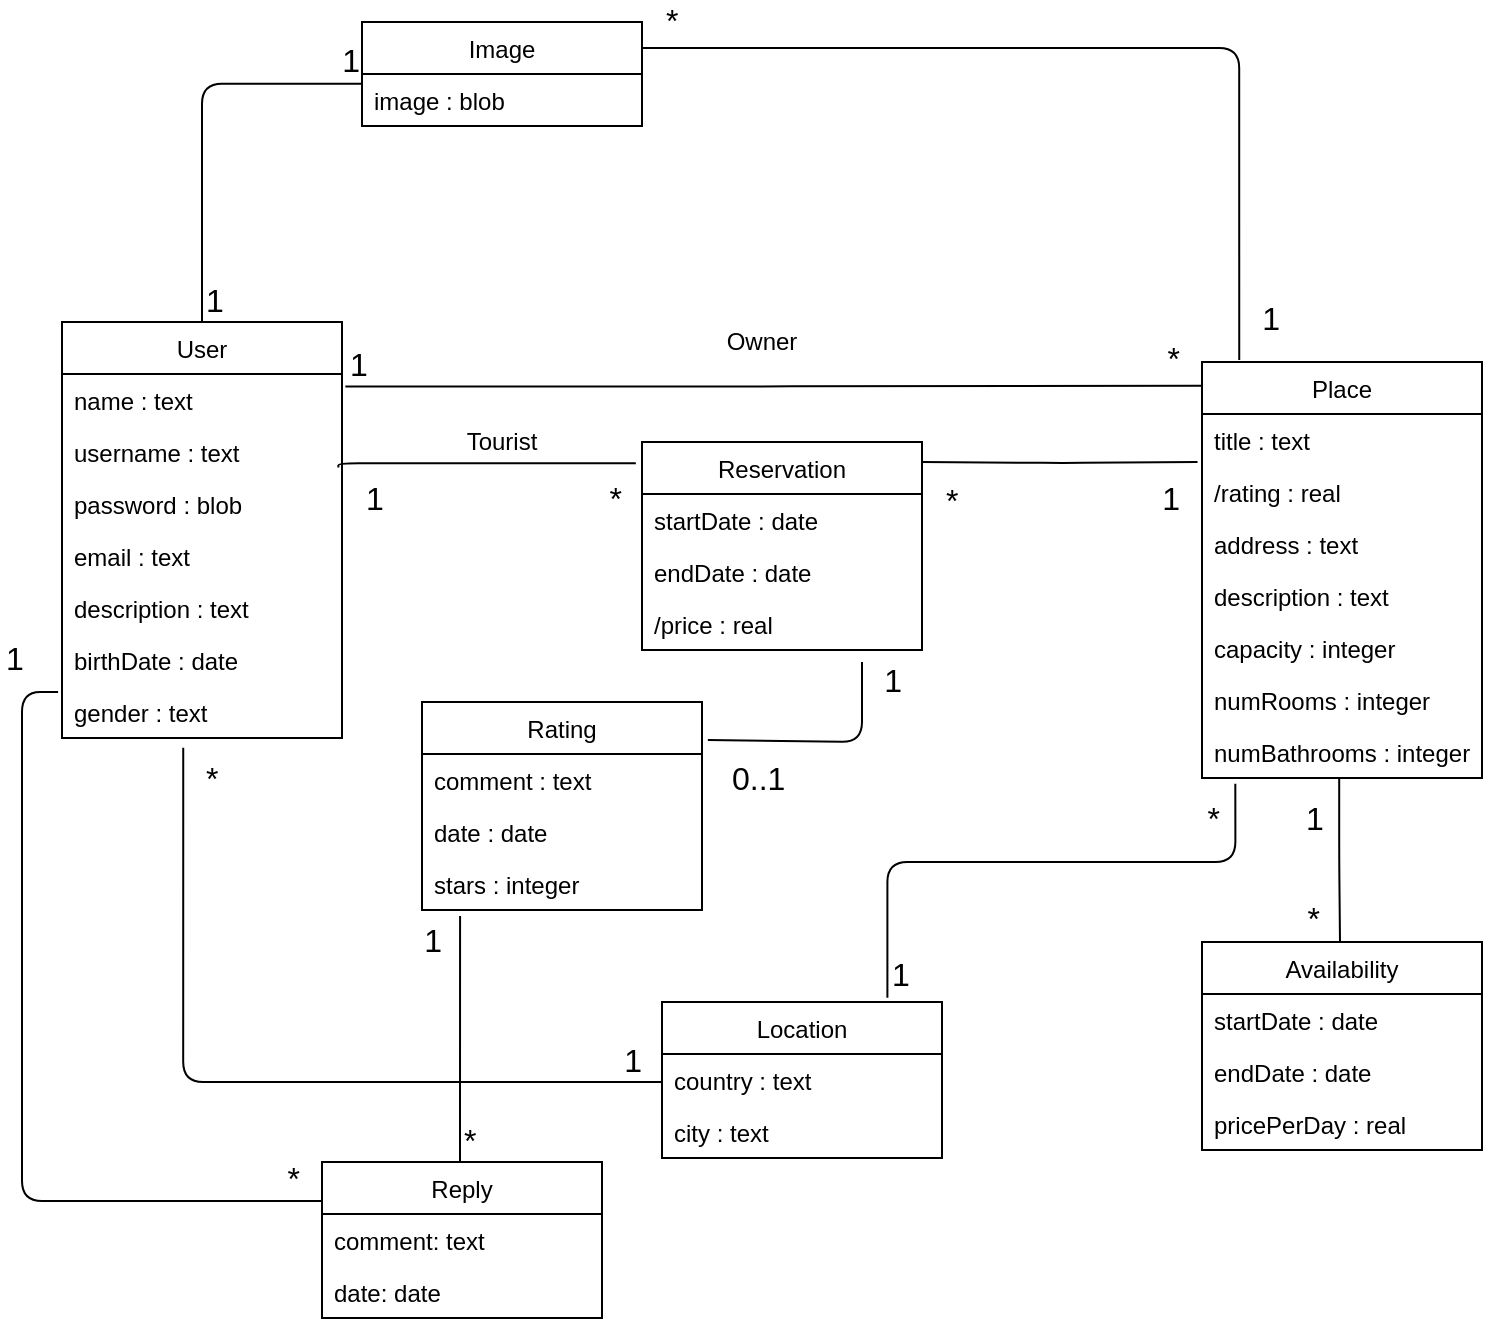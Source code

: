 <mxfile version="12.1.9" type="device" pages="1"><diagram id="4ppBlRzfOPVeNiY8WvsC" name="Page-1"><mxGraphModel dx="946" dy="646" grid="1" gridSize="10" guides="1" tooltips="1" connect="1" arrows="1" fold="1" page="1" pageScale="1" pageWidth="827" pageHeight="1169" math="0" shadow="0"><root><mxCell id="0"/><mxCell id="1" parent="0"/><mxCell id="IFhh4lvT1nZtadsMKCIc-1" value="User" style="swimlane;fontStyle=0;childLayout=stackLayout;horizontal=1;startSize=26;fillColor=none;horizontalStack=0;resizeParent=1;resizeParentMax=0;resizeLast=0;collapsible=1;marginBottom=0;" vertex="1" parent="1"><mxGeometry x="50" y="220" width="140" height="208" as="geometry"/></mxCell><mxCell id="IFhh4lvT1nZtadsMKCIc-2" value="name : text" style="text;strokeColor=none;fillColor=none;align=left;verticalAlign=top;spacingLeft=4;spacingRight=4;overflow=hidden;rotatable=0;points=[[0,0.5],[1,0.5]];portConstraint=eastwest;" vertex="1" parent="IFhh4lvT1nZtadsMKCIc-1"><mxGeometry y="26" width="140" height="26" as="geometry"/></mxCell><mxCell id="IFhh4lvT1nZtadsMKCIc-3" value="username : text" style="text;strokeColor=none;fillColor=none;align=left;verticalAlign=top;spacingLeft=4;spacingRight=4;overflow=hidden;rotatable=0;points=[[0,0.5],[1,0.5]];portConstraint=eastwest;" vertex="1" parent="IFhh4lvT1nZtadsMKCIc-1"><mxGeometry y="52" width="140" height="26" as="geometry"/></mxCell><mxCell id="IFhh4lvT1nZtadsMKCIc-4" value="password : blob" style="text;strokeColor=none;fillColor=none;align=left;verticalAlign=top;spacingLeft=4;spacingRight=4;overflow=hidden;rotatable=0;points=[[0,0.5],[1,0.5]];portConstraint=eastwest;" vertex="1" parent="IFhh4lvT1nZtadsMKCIc-1"><mxGeometry y="78" width="140" height="26" as="geometry"/></mxCell><mxCell id="IFhh4lvT1nZtadsMKCIc-10" value="email : text" style="text;strokeColor=none;fillColor=none;align=left;verticalAlign=top;spacingLeft=4;spacingRight=4;overflow=hidden;rotatable=0;points=[[0,0.5],[1,0.5]];portConstraint=eastwest;" vertex="1" parent="IFhh4lvT1nZtadsMKCIc-1"><mxGeometry y="104" width="140" height="26" as="geometry"/></mxCell><mxCell id="IFhh4lvT1nZtadsMKCIc-11" value="description : text" style="text;strokeColor=none;fillColor=none;align=left;verticalAlign=top;spacingLeft=4;spacingRight=4;overflow=hidden;rotatable=0;points=[[0,0.5],[1,0.5]];portConstraint=eastwest;" vertex="1" parent="IFhh4lvT1nZtadsMKCIc-1"><mxGeometry y="130" width="140" height="26" as="geometry"/></mxCell><mxCell id="IFhh4lvT1nZtadsMKCIc-12" value="birthDate : date" style="text;strokeColor=none;fillColor=none;align=left;verticalAlign=top;spacingLeft=4;spacingRight=4;overflow=hidden;rotatable=0;points=[[0,0.5],[1,0.5]];portConstraint=eastwest;" vertex="1" parent="IFhh4lvT1nZtadsMKCIc-1"><mxGeometry y="156" width="140" height="26" as="geometry"/></mxCell><mxCell id="IFhh4lvT1nZtadsMKCIc-18" value="gender : text" style="text;strokeColor=none;fillColor=none;align=left;verticalAlign=top;spacingLeft=4;spacingRight=4;overflow=hidden;rotatable=0;points=[[0,0.5],[1,0.5]];portConstraint=eastwest;" vertex="1" parent="IFhh4lvT1nZtadsMKCIc-1"><mxGeometry y="182" width="140" height="26" as="geometry"/></mxCell><mxCell id="IFhh4lvT1nZtadsMKCIc-14" value="Place" style="swimlane;fontStyle=0;childLayout=stackLayout;horizontal=1;startSize=26;fillColor=none;horizontalStack=0;resizeParent=1;resizeParentMax=0;resizeLast=0;collapsible=1;marginBottom=0;" vertex="1" parent="1"><mxGeometry x="620" y="240" width="140" height="208" as="geometry"/></mxCell><mxCell id="IFhh4lvT1nZtadsMKCIc-15" value="title : text" style="text;strokeColor=none;fillColor=none;align=left;verticalAlign=top;spacingLeft=4;spacingRight=4;overflow=hidden;rotatable=0;points=[[0,0.5],[1,0.5]];portConstraint=eastwest;" vertex="1" parent="IFhh4lvT1nZtadsMKCIc-14"><mxGeometry y="26" width="140" height="26" as="geometry"/></mxCell><mxCell id="IFhh4lvT1nZtadsMKCIc-17" value="/rating : real " style="text;strokeColor=none;fillColor=none;align=left;verticalAlign=top;spacingLeft=4;spacingRight=4;overflow=hidden;rotatable=0;points=[[0,0.5],[1,0.5]];portConstraint=eastwest;" vertex="1" parent="IFhh4lvT1nZtadsMKCIc-14"><mxGeometry y="52" width="140" height="26" as="geometry"/></mxCell><mxCell id="IFhh4lvT1nZtadsMKCIc-32" value="address : text" style="text;strokeColor=none;fillColor=none;align=left;verticalAlign=top;spacingLeft=4;spacingRight=4;overflow=hidden;rotatable=0;points=[[0,0.5],[1,0.5]];portConstraint=eastwest;" vertex="1" parent="IFhh4lvT1nZtadsMKCIc-14"><mxGeometry y="78" width="140" height="26" as="geometry"/></mxCell><mxCell id="IFhh4lvT1nZtadsMKCIc-33" value="description : text" style="text;strokeColor=none;fillColor=none;align=left;verticalAlign=top;spacingLeft=4;spacingRight=4;overflow=hidden;rotatable=0;points=[[0,0.5],[1,0.5]];portConstraint=eastwest;" vertex="1" parent="IFhh4lvT1nZtadsMKCIc-14"><mxGeometry y="104" width="140" height="26" as="geometry"/></mxCell><mxCell id="IFhh4lvT1nZtadsMKCIc-70" value="capacity : integer" style="text;strokeColor=none;fillColor=none;align=left;verticalAlign=top;spacingLeft=4;spacingRight=4;overflow=hidden;rotatable=0;points=[[0,0.5],[1,0.5]];portConstraint=eastwest;" vertex="1" parent="IFhh4lvT1nZtadsMKCIc-14"><mxGeometry y="130" width="140" height="26" as="geometry"/></mxCell><mxCell id="IFhh4lvT1nZtadsMKCIc-71" value="numRooms : integer" style="text;strokeColor=none;fillColor=none;align=left;verticalAlign=top;spacingLeft=4;spacingRight=4;overflow=hidden;rotatable=0;points=[[0,0.5],[1,0.5]];portConstraint=eastwest;" vertex="1" parent="IFhh4lvT1nZtadsMKCIc-14"><mxGeometry y="156" width="140" height="26" as="geometry"/></mxCell><mxCell id="IFhh4lvT1nZtadsMKCIc-72" value="numBathrooms : integer" style="text;strokeColor=none;fillColor=none;align=left;verticalAlign=top;spacingLeft=4;spacingRight=4;overflow=hidden;rotatable=0;points=[[0,0.5],[1,0.5]];portConstraint=eastwest;" vertex="1" parent="IFhh4lvT1nZtadsMKCIc-14"><mxGeometry y="182" width="140" height="26" as="geometry"/></mxCell><mxCell id="IFhh4lvT1nZtadsMKCIc-20" value="Location" style="swimlane;fontStyle=0;childLayout=stackLayout;horizontal=1;startSize=26;fillColor=none;horizontalStack=0;resizeParent=1;resizeParentMax=0;resizeLast=0;collapsible=1;marginBottom=0;" vertex="1" parent="1"><mxGeometry x="350" y="560" width="140" height="78" as="geometry"/></mxCell><mxCell id="IFhh4lvT1nZtadsMKCIc-21" value="country : text" style="text;strokeColor=none;fillColor=none;align=left;verticalAlign=top;spacingLeft=4;spacingRight=4;overflow=hidden;rotatable=0;points=[[0,0.5],[1,0.5]];portConstraint=eastwest;" vertex="1" parent="IFhh4lvT1nZtadsMKCIc-20"><mxGeometry y="26" width="140" height="26" as="geometry"/></mxCell><mxCell id="IFhh4lvT1nZtadsMKCIc-22" value="city : text" style="text;strokeColor=none;fillColor=none;align=left;verticalAlign=top;spacingLeft=4;spacingRight=4;overflow=hidden;rotatable=0;points=[[0,0.5],[1,0.5]];portConstraint=eastwest;" vertex="1" parent="IFhh4lvT1nZtadsMKCIc-20"><mxGeometry y="52" width="140" height="26" as="geometry"/></mxCell><mxCell id="IFhh4lvT1nZtadsMKCIc-24" value="Image" style="swimlane;fontStyle=0;childLayout=stackLayout;horizontal=1;startSize=26;fillColor=none;horizontalStack=0;resizeParent=1;resizeParentMax=0;resizeLast=0;collapsible=1;marginBottom=0;" vertex="1" parent="1"><mxGeometry x="200" y="70" width="140" height="52" as="geometry"/></mxCell><mxCell id="IFhh4lvT1nZtadsMKCIc-25" value="image : blob" style="text;strokeColor=none;fillColor=none;align=left;verticalAlign=top;spacingLeft=4;spacingRight=4;overflow=hidden;rotatable=0;points=[[0,0.5],[1,0.5]];portConstraint=eastwest;" vertex="1" parent="IFhh4lvT1nZtadsMKCIc-24"><mxGeometry y="26" width="140" height="26" as="geometry"/></mxCell><mxCell id="IFhh4lvT1nZtadsMKCIc-40" value="Availability" style="swimlane;fontStyle=0;childLayout=stackLayout;horizontal=1;startSize=26;fillColor=none;horizontalStack=0;resizeParent=1;resizeParentMax=0;resizeLast=0;collapsible=1;marginBottom=0;" vertex="1" parent="1"><mxGeometry x="620" y="530" width="140" height="104" as="geometry"/></mxCell><mxCell id="IFhh4lvT1nZtadsMKCIc-44" value="startDate : date" style="text;strokeColor=none;fillColor=none;align=left;verticalAlign=top;spacingLeft=4;spacingRight=4;overflow=hidden;rotatable=0;points=[[0,0.5],[1,0.5]];portConstraint=eastwest;" vertex="1" parent="IFhh4lvT1nZtadsMKCIc-40"><mxGeometry y="26" width="140" height="26" as="geometry"/></mxCell><mxCell id="IFhh4lvT1nZtadsMKCIc-45" value="endDate : date" style="text;strokeColor=none;fillColor=none;align=left;verticalAlign=top;spacingLeft=4;spacingRight=4;overflow=hidden;rotatable=0;points=[[0,0.5],[1,0.5]];portConstraint=eastwest;" vertex="1" parent="IFhh4lvT1nZtadsMKCIc-40"><mxGeometry y="52" width="140" height="26" as="geometry"/></mxCell><mxCell id="IFhh4lvT1nZtadsMKCIc-49" value="pricePerDay : real" style="text;strokeColor=none;fillColor=none;align=left;verticalAlign=top;spacingLeft=4;spacingRight=4;overflow=hidden;rotatable=0;points=[[0,0.5],[1,0.5]];portConstraint=eastwest;" vertex="1" parent="IFhh4lvT1nZtadsMKCIc-40"><mxGeometry y="78" width="140" height="26" as="geometry"/></mxCell><mxCell id="IFhh4lvT1nZtadsMKCIc-50" value="Rating" style="swimlane;fontStyle=0;childLayout=stackLayout;horizontal=1;startSize=26;fillColor=none;horizontalStack=0;resizeParent=1;resizeParentMax=0;resizeLast=0;collapsible=1;marginBottom=0;" vertex="1" parent="1"><mxGeometry x="230" y="410" width="140" height="104" as="geometry"/></mxCell><mxCell id="IFhh4lvT1nZtadsMKCIc-51" value="comment : text" style="text;strokeColor=none;fillColor=none;align=left;verticalAlign=top;spacingLeft=4;spacingRight=4;overflow=hidden;rotatable=0;points=[[0,0.5],[1,0.5]];portConstraint=eastwest;" vertex="1" parent="IFhh4lvT1nZtadsMKCIc-50"><mxGeometry y="26" width="140" height="26" as="geometry"/></mxCell><mxCell id="IFhh4lvT1nZtadsMKCIc-54" value="date : date" style="text;strokeColor=none;fillColor=none;align=left;verticalAlign=top;spacingLeft=4;spacingRight=4;overflow=hidden;rotatable=0;points=[[0,0.5],[1,0.5]];portConstraint=eastwest;" vertex="1" parent="IFhh4lvT1nZtadsMKCIc-50"><mxGeometry y="52" width="140" height="26" as="geometry"/></mxCell><mxCell id="IFhh4lvT1nZtadsMKCIc-103" value="stars : integer" style="text;strokeColor=none;fillColor=none;align=left;verticalAlign=top;spacingLeft=4;spacingRight=4;overflow=hidden;rotatable=0;points=[[0,0.5],[1,0.5]];portConstraint=eastwest;" vertex="1" parent="IFhh4lvT1nZtadsMKCIc-50"><mxGeometry y="78" width="140" height="26" as="geometry"/></mxCell><mxCell id="IFhh4lvT1nZtadsMKCIc-55" value="" style="endArrow=none;html=1;edgeStyle=orthogonalEdgeStyle;entryX=-0.002;entryY=0.057;entryDx=0;entryDy=0;entryPerimeter=0;exitX=1.012;exitY=0.24;exitDx=0;exitDy=0;exitPerimeter=0;" edge="1" parent="1" source="IFhh4lvT1nZtadsMKCIc-2" target="IFhh4lvT1nZtadsMKCIc-14"><mxGeometry relative="1" as="geometry"><mxPoint x="190" y="190" as="sourcePoint"/><mxPoint x="350" y="190" as="targetPoint"/></mxGeometry></mxCell><mxCell id="IFhh4lvT1nZtadsMKCIc-56" value="&lt;font style=&quot;font-size: 16px&quot;&gt;1&lt;/font&gt;" style="resizable=0;html=1;align=left;verticalAlign=bottom;labelBackgroundColor=#ffffff;fontSize=10;" connectable="0" vertex="1" parent="IFhh4lvT1nZtadsMKCIc-55"><mxGeometry x="-1" relative="1" as="geometry"/></mxCell><mxCell id="IFhh4lvT1nZtadsMKCIc-57" value="&lt;font style=&quot;font-size: 16px&quot;&gt;*&lt;/font&gt;" style="resizable=0;html=1;align=right;verticalAlign=bottom;labelBackgroundColor=#ffffff;fontSize=10;" connectable="0" vertex="1" parent="IFhh4lvT1nZtadsMKCIc-55"><mxGeometry x="1" relative="1" as="geometry"><mxPoint x="-10" y="-2" as="offset"/></mxGeometry></mxCell><mxCell id="IFhh4lvT1nZtadsMKCIc-62" value="Owner" style="text;html=1;strokeColor=none;fillColor=none;align=center;verticalAlign=middle;whiteSpace=wrap;rounded=0;" vertex="1" parent="1"><mxGeometry x="380" y="220" width="40" height="20" as="geometry"/></mxCell><mxCell id="IFhh4lvT1nZtadsMKCIc-64" value="Tourist" style="text;html=1;strokeColor=none;fillColor=none;align=center;verticalAlign=middle;whiteSpace=wrap;rounded=0;" vertex="1" parent="1"><mxGeometry x="250" y="270" width="40" height="20" as="geometry"/></mxCell><mxCell id="IFhh4lvT1nZtadsMKCIc-66" value="Reservation" style="swimlane;fontStyle=0;childLayout=stackLayout;horizontal=1;startSize=26;fillColor=none;horizontalStack=0;resizeParent=1;resizeParentMax=0;resizeLast=0;collapsible=1;marginBottom=0;" vertex="1" parent="1"><mxGeometry x="340" y="280" width="140" height="104" as="geometry"/></mxCell><mxCell id="IFhh4lvT1nZtadsMKCIc-67" value="startDate : date" style="text;strokeColor=none;fillColor=none;align=left;verticalAlign=top;spacingLeft=4;spacingRight=4;overflow=hidden;rotatable=0;points=[[0,0.5],[1,0.5]];portConstraint=eastwest;" vertex="1" parent="IFhh4lvT1nZtadsMKCIc-66"><mxGeometry y="26" width="140" height="26" as="geometry"/></mxCell><mxCell id="IFhh4lvT1nZtadsMKCIc-68" value="endDate : date" style="text;strokeColor=none;fillColor=none;align=left;verticalAlign=top;spacingLeft=4;spacingRight=4;overflow=hidden;rotatable=0;points=[[0,0.5],[1,0.5]];portConstraint=eastwest;" vertex="1" parent="IFhh4lvT1nZtadsMKCIc-66"><mxGeometry y="52" width="140" height="26" as="geometry"/></mxCell><mxCell id="IFhh4lvT1nZtadsMKCIc-69" value="/price : real" style="text;strokeColor=none;fillColor=none;align=left;verticalAlign=top;spacingLeft=4;spacingRight=4;overflow=hidden;rotatable=0;points=[[0,0.5],[1,0.5]];portConstraint=eastwest;" vertex="1" parent="IFhh4lvT1nZtadsMKCIc-66"><mxGeometry y="78" width="140" height="26" as="geometry"/></mxCell><mxCell id="IFhh4lvT1nZtadsMKCIc-73" value="" style="endArrow=none;html=1;edgeStyle=orthogonalEdgeStyle;exitX=0.49;exitY=0.996;exitDx=0;exitDy=0;exitPerimeter=0;" edge="1" parent="1" source="IFhh4lvT1nZtadsMKCIc-72"><mxGeometry relative="1" as="geometry"><mxPoint x="690" y="480" as="sourcePoint"/><mxPoint x="689" y="530" as="targetPoint"/></mxGeometry></mxCell><mxCell id="IFhh4lvT1nZtadsMKCIc-74" value="&lt;font style=&quot;font-size: 16px&quot;&gt;1&lt;/font&gt;" style="resizable=0;html=1;align=left;verticalAlign=bottom;labelBackgroundColor=#ffffff;fontSize=10;" connectable="0" vertex="1" parent="IFhh4lvT1nZtadsMKCIc-73"><mxGeometry x="-1" relative="1" as="geometry"><mxPoint x="-19" y="32" as="offset"/></mxGeometry></mxCell><mxCell id="IFhh4lvT1nZtadsMKCIc-75" value="&lt;font style=&quot;font-size: 16px&quot;&gt;*&lt;/font&gt;" style="resizable=0;html=1;align=right;verticalAlign=bottom;labelBackgroundColor=#ffffff;fontSize=10;" connectable="0" vertex="1" parent="IFhh4lvT1nZtadsMKCIc-73"><mxGeometry x="1" relative="1" as="geometry"><mxPoint x="-10" as="offset"/></mxGeometry></mxCell><mxCell id="IFhh4lvT1nZtadsMKCIc-86" value="" style="endArrow=none;html=1;edgeStyle=orthogonalEdgeStyle;entryX=0.119;entryY=1.112;entryDx=0;entryDy=0;exitX=0.805;exitY=-0.027;exitDx=0;exitDy=0;exitPerimeter=0;entryPerimeter=0;" edge="1" parent="1" source="IFhh4lvT1nZtadsMKCIc-20" target="IFhh4lvT1nZtadsMKCIc-72"><mxGeometry relative="1" as="geometry"><mxPoint x="460" y="510" as="sourcePoint"/><mxPoint x="620" y="510" as="targetPoint"/><Array as="points"><mxPoint x="463" y="490"/><mxPoint x="637" y="490"/></Array></mxGeometry></mxCell><mxCell id="IFhh4lvT1nZtadsMKCIc-87" value="&lt;font style=&quot;font-size: 16px&quot;&gt;1&lt;/font&gt;" style="resizable=0;html=1;align=left;verticalAlign=bottom;labelBackgroundColor=#ffffff;fontSize=10;" connectable="0" vertex="1" parent="IFhh4lvT1nZtadsMKCIc-86"><mxGeometry x="-1" relative="1" as="geometry"/></mxCell><mxCell id="IFhh4lvT1nZtadsMKCIc-88" value="&lt;font style=&quot;font-size: 16px&quot;&gt;*&lt;/font&gt;" style="resizable=0;html=1;align=right;verticalAlign=bottom;labelBackgroundColor=#ffffff;fontSize=10;" connectable="0" vertex="1" parent="IFhh4lvT1nZtadsMKCIc-86"><mxGeometry x="1" relative="1" as="geometry"><mxPoint x="-7" y="29" as="offset"/></mxGeometry></mxCell><mxCell id="IFhh4lvT1nZtadsMKCIc-89" value="" style="endArrow=none;html=1;edgeStyle=orthogonalEdgeStyle;exitX=0.433;exitY=1.189;exitDx=0;exitDy=0;exitPerimeter=0;" edge="1" parent="1" source="IFhh4lvT1nZtadsMKCIc-18"><mxGeometry relative="1" as="geometry"><mxPoint x="110" y="480" as="sourcePoint"/><mxPoint x="350" y="600" as="targetPoint"/><Array as="points"><mxPoint x="110" y="433"/><mxPoint x="110" y="600"/></Array></mxGeometry></mxCell><mxCell id="IFhh4lvT1nZtadsMKCIc-90" value="&lt;font style=&quot;font-size: 16px&quot;&gt;*&lt;/font&gt;" style="resizable=0;html=1;align=left;verticalAlign=bottom;labelBackgroundColor=#ffffff;fontSize=10;" connectable="0" vertex="1" parent="IFhh4lvT1nZtadsMKCIc-89"><mxGeometry x="-1" relative="1" as="geometry"><mxPoint x="9" y="27" as="offset"/></mxGeometry></mxCell><mxCell id="IFhh4lvT1nZtadsMKCIc-91" value="&lt;font style=&quot;font-size: 16px&quot;&gt;1&lt;/font&gt;" style="resizable=0;html=1;align=right;verticalAlign=bottom;labelBackgroundColor=#ffffff;fontSize=10;" connectable="0" vertex="1" parent="IFhh4lvT1nZtadsMKCIc-89"><mxGeometry x="1" relative="1" as="geometry"><mxPoint x="-10" as="offset"/></mxGeometry></mxCell><mxCell id="IFhh4lvT1nZtadsMKCIc-92" value="" style="endArrow=none;html=1;edgeStyle=orthogonalEdgeStyle;entryX=-0.002;entryY=0.189;entryDx=0;entryDy=0;entryPerimeter=0;exitX=0.5;exitY=0;exitDx=0;exitDy=0;" edge="1" parent="1" source="IFhh4lvT1nZtadsMKCIc-1" target="IFhh4lvT1nZtadsMKCIc-25"><mxGeometry relative="1" as="geometry"><mxPoint x="120" y="210" as="sourcePoint"/><mxPoint x="240" y="150" as="targetPoint"/></mxGeometry></mxCell><mxCell id="IFhh4lvT1nZtadsMKCIc-93" value="&lt;font style=&quot;font-size: 16px&quot;&gt;1&lt;/font&gt;" style="resizable=0;html=1;align=left;verticalAlign=bottom;labelBackgroundColor=#ffffff;fontSize=10;" connectable="0" vertex="1" parent="IFhh4lvT1nZtadsMKCIc-92"><mxGeometry x="-1" relative="1" as="geometry"/></mxCell><mxCell id="IFhh4lvT1nZtadsMKCIc-94" value="&lt;font style=&quot;font-size: 16px&quot;&gt;1&lt;/font&gt;" style="resizable=0;html=1;align=right;verticalAlign=bottom;labelBackgroundColor=#ffffff;fontSize=10;" connectable="0" vertex="1" parent="IFhh4lvT1nZtadsMKCIc-92"><mxGeometry x="1" relative="1" as="geometry"/></mxCell><mxCell id="IFhh4lvT1nZtadsMKCIc-96" value="" style="endArrow=none;html=1;edgeStyle=orthogonalEdgeStyle;exitX=1;exitY=0.25;exitDx=0;exitDy=0;entryX=0.133;entryY=-0.005;entryDx=0;entryDy=0;entryPerimeter=0;" edge="1" parent="1" source="IFhh4lvT1nZtadsMKCIc-24" target="IFhh4lvT1nZtadsMKCIc-14"><mxGeometry relative="1" as="geometry"><mxPoint x="390" y="90" as="sourcePoint"/><mxPoint x="550" y="90" as="targetPoint"/></mxGeometry></mxCell><mxCell id="IFhh4lvT1nZtadsMKCIc-97" value="&lt;font style=&quot;font-size: 16px&quot;&gt;*&lt;/font&gt;" style="resizable=0;html=1;align=left;verticalAlign=bottom;labelBackgroundColor=#ffffff;fontSize=10;" connectable="0" vertex="1" parent="IFhh4lvT1nZtadsMKCIc-96"><mxGeometry x="-1" relative="1" as="geometry"><mxPoint x="10" y="-3" as="offset"/></mxGeometry></mxCell><mxCell id="IFhh4lvT1nZtadsMKCIc-98" value="&lt;font style=&quot;font-size: 16px&quot;&gt;1&lt;/font&gt;" style="resizable=0;html=1;align=right;verticalAlign=bottom;labelBackgroundColor=#ffffff;fontSize=10;" connectable="0" vertex="1" parent="IFhh4lvT1nZtadsMKCIc-96"><mxGeometry x="1" relative="1" as="geometry"><mxPoint x="21" y="-9" as="offset"/></mxGeometry></mxCell><mxCell id="IFhh4lvT1nZtadsMKCIc-104" value="" style="endArrow=none;html=1;edgeStyle=orthogonalEdgeStyle;entryX=-0.022;entryY=0.102;entryDx=0;entryDy=0;entryPerimeter=0;exitX=0.987;exitY=-0.203;exitDx=0;exitDy=0;exitPerimeter=0;" edge="1" parent="1" source="IFhh4lvT1nZtadsMKCIc-4" target="IFhh4lvT1nZtadsMKCIc-66"><mxGeometry relative="1" as="geometry"><mxPoint x="200" y="291" as="sourcePoint"/><mxPoint x="320" y="290" as="targetPoint"/><Array as="points"><mxPoint x="188" y="291"/></Array></mxGeometry></mxCell><mxCell id="IFhh4lvT1nZtadsMKCIc-105" value="&lt;font style=&quot;font-size: 16px&quot;&gt;1&lt;/font&gt;" style="resizable=0;html=1;align=left;verticalAlign=bottom;labelBackgroundColor=#ffffff;fontSize=10;" connectable="0" vertex="1" parent="IFhh4lvT1nZtadsMKCIc-104"><mxGeometry x="-1" relative="1" as="geometry"><mxPoint x="12" y="27" as="offset"/></mxGeometry></mxCell><mxCell id="IFhh4lvT1nZtadsMKCIc-106" value="&lt;font style=&quot;font-size: 16px&quot;&gt;*&lt;/font&gt;" style="resizable=0;html=1;align=right;verticalAlign=bottom;labelBackgroundColor=#ffffff;fontSize=10;" connectable="0" vertex="1" parent="IFhh4lvT1nZtadsMKCIc-104"><mxGeometry x="1" relative="1" as="geometry"><mxPoint x="-7" y="29" as="offset"/></mxGeometry></mxCell><mxCell id="IFhh4lvT1nZtadsMKCIc-108" value="" style="endArrow=none;html=1;edgeStyle=orthogonalEdgeStyle;entryX=-0.016;entryY=0.923;entryDx=0;entryDy=0;entryPerimeter=0;" edge="1" parent="1" target="IFhh4lvT1nZtadsMKCIc-15"><mxGeometry relative="1" as="geometry"><mxPoint x="480" y="290" as="sourcePoint"/><mxPoint x="610" y="290" as="targetPoint"/></mxGeometry></mxCell><mxCell id="IFhh4lvT1nZtadsMKCIc-109" value="&lt;font style=&quot;font-size: 16px&quot;&gt;*&lt;/font&gt;" style="resizable=0;html=1;align=left;verticalAlign=bottom;labelBackgroundColor=#ffffff;fontSize=10;" connectable="0" vertex="1" parent="IFhh4lvT1nZtadsMKCIc-108"><mxGeometry x="-1" relative="1" as="geometry"><mxPoint x="10" y="30" as="offset"/></mxGeometry></mxCell><mxCell id="IFhh4lvT1nZtadsMKCIc-110" value="&lt;font style=&quot;font-size: 16px&quot;&gt;1&lt;/font&gt;" style="resizable=0;html=1;align=right;verticalAlign=bottom;labelBackgroundColor=#ffffff;fontSize=10;" connectable="0" vertex="1" parent="IFhh4lvT1nZtadsMKCIc-108"><mxGeometry x="1" relative="1" as="geometry"><mxPoint x="-8" y="30" as="offset"/></mxGeometry></mxCell><mxCell id="IFhh4lvT1nZtadsMKCIc-111" value="" style="endArrow=none;html=1;edgeStyle=orthogonalEdgeStyle;exitX=1.021;exitY=0.183;exitDx=0;exitDy=0;exitPerimeter=0;" edge="1" parent="1" source="IFhh4lvT1nZtadsMKCIc-50"><mxGeometry relative="1" as="geometry"><mxPoint x="380" y="430" as="sourcePoint"/><mxPoint x="450" y="390" as="targetPoint"/><Array as="points"><mxPoint x="373" y="430"/><mxPoint x="450" y="430"/></Array></mxGeometry></mxCell><mxCell id="IFhh4lvT1nZtadsMKCIc-112" value="&lt;font style=&quot;font-size: 16px&quot;&gt;0..1&lt;/font&gt;" style="resizable=0;html=1;align=left;verticalAlign=bottom;labelBackgroundColor=#ffffff;fontSize=10;" connectable="0" vertex="1" parent="IFhh4lvT1nZtadsMKCIc-111"><mxGeometry x="-1" relative="1" as="geometry"><mxPoint x="10" y="30" as="offset"/></mxGeometry></mxCell><mxCell id="IFhh4lvT1nZtadsMKCIc-113" value="&lt;font style=&quot;font-size: 16px&quot;&gt;1&lt;/font&gt;" style="resizable=0;html=1;align=right;verticalAlign=bottom;labelBackgroundColor=#ffffff;fontSize=10;" connectable="0" vertex="1" parent="IFhh4lvT1nZtadsMKCIc-111"><mxGeometry x="1" relative="1" as="geometry"><mxPoint x="20" y="20" as="offset"/></mxGeometry></mxCell><mxCell id="IFhh4lvT1nZtadsMKCIc-117" value="" style="endArrow=none;html=1;edgeStyle=orthogonalEdgeStyle;entryX=0.136;entryY=1.115;entryDx=0;entryDy=0;entryPerimeter=0;" edge="1" parent="1" target="IFhh4lvT1nZtadsMKCIc-103"><mxGeometry relative="1" as="geometry"><mxPoint x="249" y="640" as="sourcePoint"/><mxPoint x="240" y="530" as="targetPoint"/><Array as="points"><mxPoint x="249" y="630"/></Array></mxGeometry></mxCell><mxCell id="IFhh4lvT1nZtadsMKCIc-118" value="&lt;font style=&quot;font-size: 16px&quot;&gt;*&lt;/font&gt;" style="resizable=0;html=1;align=left;verticalAlign=bottom;labelBackgroundColor=#ffffff;fontSize=10;" connectable="0" vertex="1" parent="IFhh4lvT1nZtadsMKCIc-117"><mxGeometry x="-1" relative="1" as="geometry"/></mxCell><mxCell id="IFhh4lvT1nZtadsMKCIc-119" value="&lt;font style=&quot;font-size: 16px&quot;&gt;1&lt;/font&gt;" style="resizable=0;html=1;align=right;verticalAlign=bottom;labelBackgroundColor=#ffffff;fontSize=10;" connectable="0" vertex="1" parent="IFhh4lvT1nZtadsMKCIc-117"><mxGeometry x="1" relative="1" as="geometry"><mxPoint x="-9" y="23" as="offset"/></mxGeometry></mxCell><mxCell id="IFhh4lvT1nZtadsMKCIc-120" value="Reply" style="swimlane;fontStyle=0;childLayout=stackLayout;horizontal=1;startSize=26;fillColor=none;horizontalStack=0;resizeParent=1;resizeParentMax=0;resizeLast=0;collapsible=1;marginBottom=0;" vertex="1" parent="1"><mxGeometry x="180" y="640" width="140" height="78" as="geometry"/></mxCell><mxCell id="IFhh4lvT1nZtadsMKCIc-121" value="comment: text" style="text;strokeColor=none;fillColor=none;align=left;verticalAlign=top;spacingLeft=4;spacingRight=4;overflow=hidden;rotatable=0;points=[[0,0.5],[1,0.5]];portConstraint=eastwest;" vertex="1" parent="IFhh4lvT1nZtadsMKCIc-120"><mxGeometry y="26" width="140" height="26" as="geometry"/></mxCell><mxCell id="IFhh4lvT1nZtadsMKCIc-122" value="date: date" style="text;strokeColor=none;fillColor=none;align=left;verticalAlign=top;spacingLeft=4;spacingRight=4;overflow=hidden;rotatable=0;points=[[0,0.5],[1,0.5]];portConstraint=eastwest;" vertex="1" parent="IFhh4lvT1nZtadsMKCIc-120"><mxGeometry y="52" width="140" height="26" as="geometry"/></mxCell><mxCell id="IFhh4lvT1nZtadsMKCIc-124" value="" style="endArrow=none;html=1;edgeStyle=orthogonalEdgeStyle;entryX=0;entryY=0.25;entryDx=0;entryDy=0;exitX=-0.014;exitY=0.115;exitDx=0;exitDy=0;exitPerimeter=0;" edge="1" parent="1" source="IFhh4lvT1nZtadsMKCIc-18" target="IFhh4lvT1nZtadsMKCIc-120"><mxGeometry relative="1" as="geometry"><mxPoint x="20" y="640" as="sourcePoint"/><mxPoint x="180" y="640" as="targetPoint"/><Array as="points"><mxPoint x="30" y="405"/><mxPoint x="30" y="660"/></Array></mxGeometry></mxCell><mxCell id="IFhh4lvT1nZtadsMKCIc-125" value="&lt;font style=&quot;font-size: 16px&quot;&gt;1&lt;/font&gt;" style="resizable=0;html=1;align=left;verticalAlign=bottom;labelBackgroundColor=#ffffff;fontSize=10;" connectable="0" vertex="1" parent="IFhh4lvT1nZtadsMKCIc-124"><mxGeometry x="-1" relative="1" as="geometry"><mxPoint x="-28" y="-5" as="offset"/></mxGeometry></mxCell><mxCell id="IFhh4lvT1nZtadsMKCIc-126" value="&lt;font style=&quot;font-size: 16px&quot;&gt;*&lt;/font&gt;" style="resizable=0;html=1;align=right;verticalAlign=bottom;labelBackgroundColor=#ffffff;fontSize=10;" connectable="0" vertex="1" parent="IFhh4lvT1nZtadsMKCIc-124"><mxGeometry x="1" relative="1" as="geometry"><mxPoint x="-10" as="offset"/></mxGeometry></mxCell></root></mxGraphModel></diagram></mxfile>